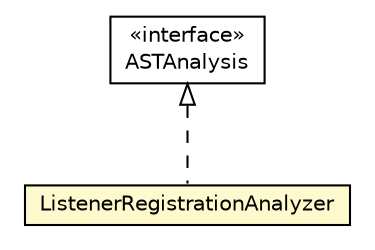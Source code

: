 #!/usr/local/bin/dot
#
# Class diagram 
# Generated by UMLGraph version 5.1 (http://www.umlgraph.org/)
#

digraph G {
	edge [fontname="Helvetica",fontsize=10,labelfontname="Helvetica",labelfontsize=10];
	node [fontname="Helvetica",fontsize=10,shape=plaintext];
	nodesep=0.25;
	ranksep=0.5;
	// org.androidtransfuse.analysis.astAnalyzer.ASTAnalysis
	c28561 [label=<<table title="org.androidtransfuse.analysis.astAnalyzer.ASTAnalysis" border="0" cellborder="1" cellspacing="0" cellpadding="2" port="p" href="./ASTAnalysis.html">
		<tr><td><table border="0" cellspacing="0" cellpadding="1">
<tr><td align="center" balign="center"> &#171;interface&#187; </td></tr>
<tr><td align="center" balign="center"> ASTAnalysis </td></tr>
		</table></td></tr>
		</table>>, fontname="Helvetica", fontcolor="black", fontsize=10.0];
	// org.androidtransfuse.analysis.astAnalyzer.ListenerRegistrationAnalyzer
	c28564 [label=<<table title="org.androidtransfuse.analysis.astAnalyzer.ListenerRegistrationAnalyzer" border="0" cellborder="1" cellspacing="0" cellpadding="2" port="p" bgcolor="lemonChiffon" href="./ListenerRegistrationAnalyzer.html">
		<tr><td><table border="0" cellspacing="0" cellpadding="1">
<tr><td align="center" balign="center"> ListenerRegistrationAnalyzer </td></tr>
		</table></td></tr>
		</table>>, fontname="Helvetica", fontcolor="black", fontsize=10.0];
	//org.androidtransfuse.analysis.astAnalyzer.ListenerRegistrationAnalyzer implements org.androidtransfuse.analysis.astAnalyzer.ASTAnalysis
	c28561:p -> c28564:p [dir=back,arrowtail=empty,style=dashed];
}

